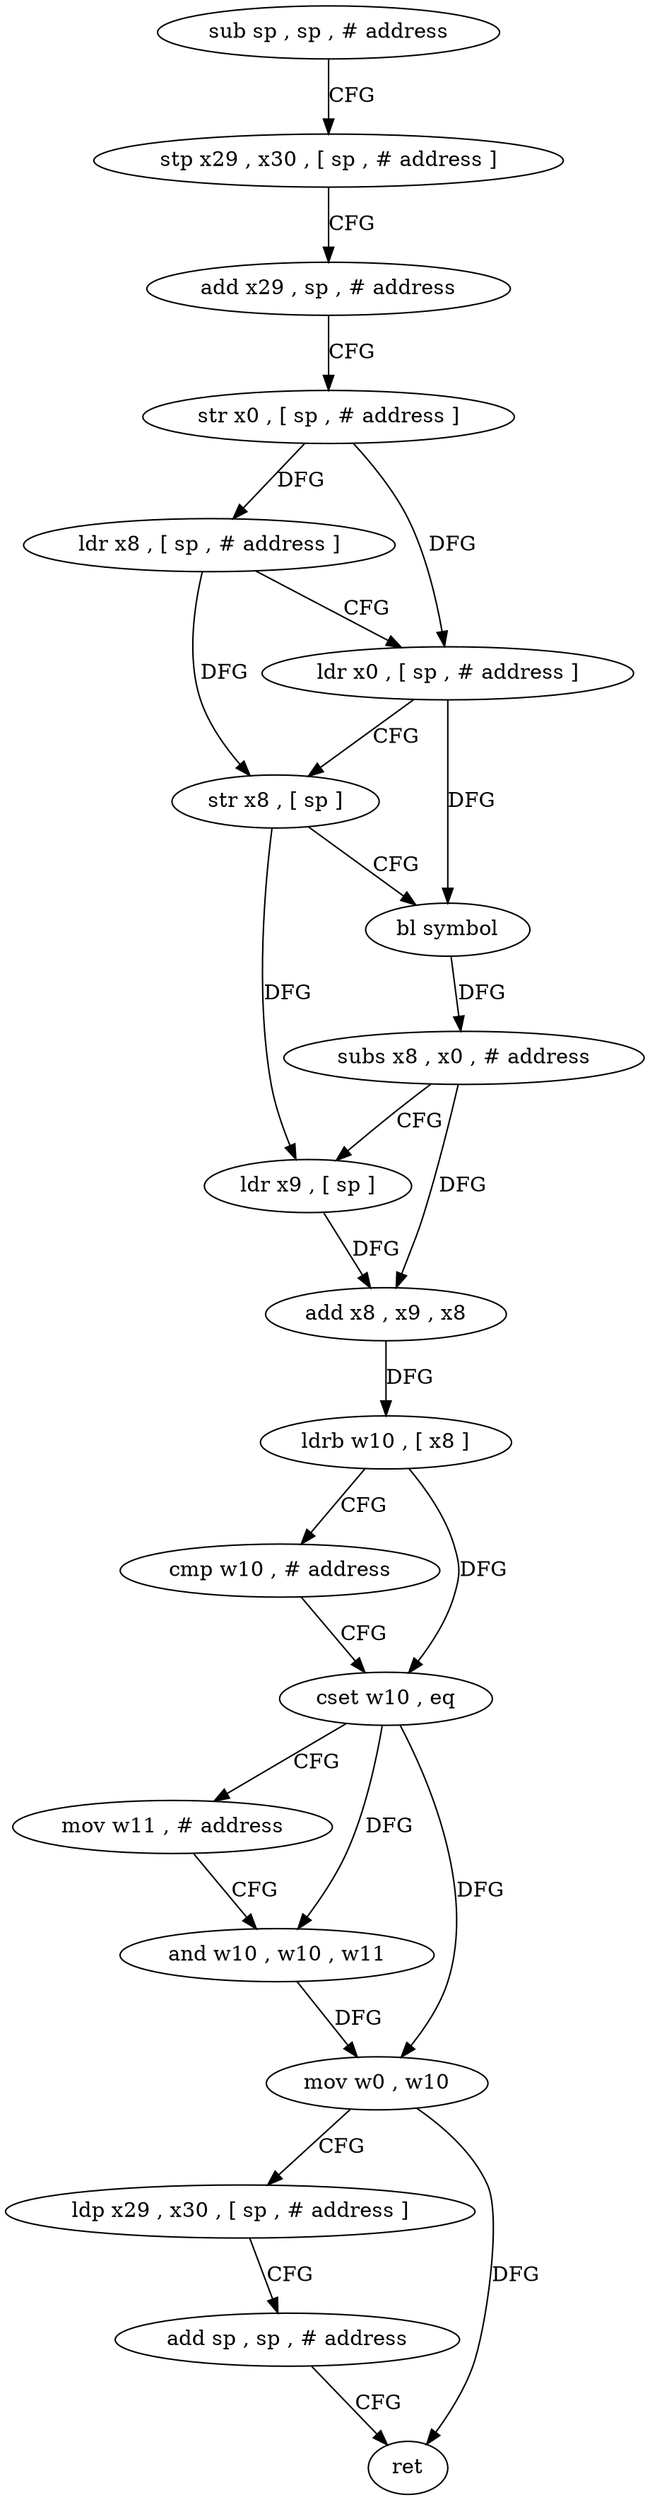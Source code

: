 digraph "func" {
"4238220" [label = "sub sp , sp , # address" ]
"4238224" [label = "stp x29 , x30 , [ sp , # address ]" ]
"4238228" [label = "add x29 , sp , # address" ]
"4238232" [label = "str x0 , [ sp , # address ]" ]
"4238236" [label = "ldr x8 , [ sp , # address ]" ]
"4238240" [label = "ldr x0 , [ sp , # address ]" ]
"4238244" [label = "str x8 , [ sp ]" ]
"4238248" [label = "bl symbol" ]
"4238252" [label = "subs x8 , x0 , # address" ]
"4238256" [label = "ldr x9 , [ sp ]" ]
"4238260" [label = "add x8 , x9 , x8" ]
"4238264" [label = "ldrb w10 , [ x8 ]" ]
"4238268" [label = "cmp w10 , # address" ]
"4238272" [label = "cset w10 , eq" ]
"4238276" [label = "mov w11 , # address" ]
"4238280" [label = "and w10 , w10 , w11" ]
"4238284" [label = "mov w0 , w10" ]
"4238288" [label = "ldp x29 , x30 , [ sp , # address ]" ]
"4238292" [label = "add sp , sp , # address" ]
"4238296" [label = "ret" ]
"4238220" -> "4238224" [ label = "CFG" ]
"4238224" -> "4238228" [ label = "CFG" ]
"4238228" -> "4238232" [ label = "CFG" ]
"4238232" -> "4238236" [ label = "DFG" ]
"4238232" -> "4238240" [ label = "DFG" ]
"4238236" -> "4238240" [ label = "CFG" ]
"4238236" -> "4238244" [ label = "DFG" ]
"4238240" -> "4238244" [ label = "CFG" ]
"4238240" -> "4238248" [ label = "DFG" ]
"4238244" -> "4238248" [ label = "CFG" ]
"4238244" -> "4238256" [ label = "DFG" ]
"4238248" -> "4238252" [ label = "DFG" ]
"4238252" -> "4238256" [ label = "CFG" ]
"4238252" -> "4238260" [ label = "DFG" ]
"4238256" -> "4238260" [ label = "DFG" ]
"4238260" -> "4238264" [ label = "DFG" ]
"4238264" -> "4238268" [ label = "CFG" ]
"4238264" -> "4238272" [ label = "DFG" ]
"4238268" -> "4238272" [ label = "CFG" ]
"4238272" -> "4238276" [ label = "CFG" ]
"4238272" -> "4238280" [ label = "DFG" ]
"4238272" -> "4238284" [ label = "DFG" ]
"4238276" -> "4238280" [ label = "CFG" ]
"4238280" -> "4238284" [ label = "DFG" ]
"4238284" -> "4238288" [ label = "CFG" ]
"4238284" -> "4238296" [ label = "DFG" ]
"4238288" -> "4238292" [ label = "CFG" ]
"4238292" -> "4238296" [ label = "CFG" ]
}

